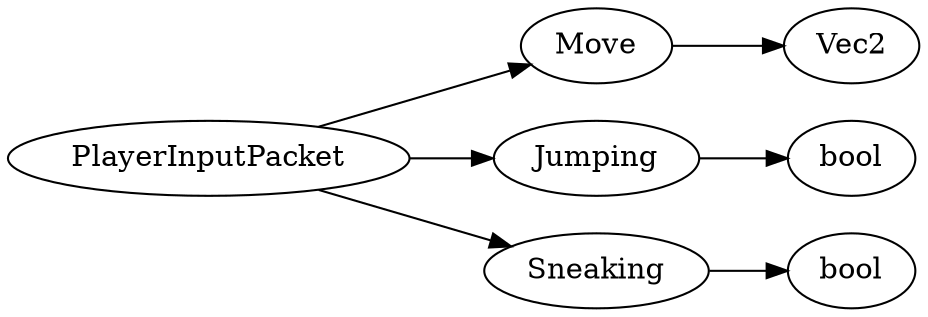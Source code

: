 digraph "PlayerInputPacket" {
rankdir = LR
0
0 -> 1
1 -> 2
0 -> 3
3 -> 4
0 -> 5
5 -> 6

0 [label="PlayerInputPacket",comment="name: \"PlayerInputPacket\", typeName: \"\", id: 0, branchId: 57, recurseId: -1, attributes: 0, notes: \"\""];
1 [label="Move",comment="name: \"Move\", typeName: \"Vec2\", id: 1, branchId: 0, recurseId: -1, attributes: 256, notes: \"The desired local space move direction of the player in the vehicle. Convert this to world space by rotating by `mRot.y` along the Y (up) axis. he server authoritative near-equivalent is PlayerAuthInputPacket::mMove with the only difference being that this is scaled by expected movement slowdowns like sneaking and using items.\""];
2 [label="Vec2",comment="name: \"Vec2\", typeName: \"\", id: 2, branchId: 0, recurseId: -1, attributes: 512, notes: \"\""];
3 [label="Jumping",comment="name: \"Jumping\", typeName: \"\", id: 3, branchId: 0, recurseId: -1, attributes: 0, notes: \"True if the player is holding down the jump input or is auto-jumping. n server authoritative movement this is equivalent to `PlayerAuthInputPacket::InputData::Jumping` bit.\""];
4 [label="bool",comment="name: \"bool\", typeName: \"\", id: 4, branchId: 0, recurseId: -1, attributes: 512, notes: \"\""];
5 [label="Sneaking",comment="name: \"Sneaking\", typeName: \"\", id: 5, branchId: 0, recurseId: -1, attributes: 0, notes: \"This is either the predicted sneak state as determined by sneak input or the latest value received from `SetActorDataPacket` depending on timing. n server authoritative movement the closest equivalent is `PlayerAuthInputPacket::InputData::Sneaking` and does not have the timing issue.\""];
6 [label="bool",comment="name: \"bool\", typeName: \"\", id: 6, branchId: 0, recurseId: -1, attributes: 512, notes: \"\""];
{ rank = max;2;4;6}

}
